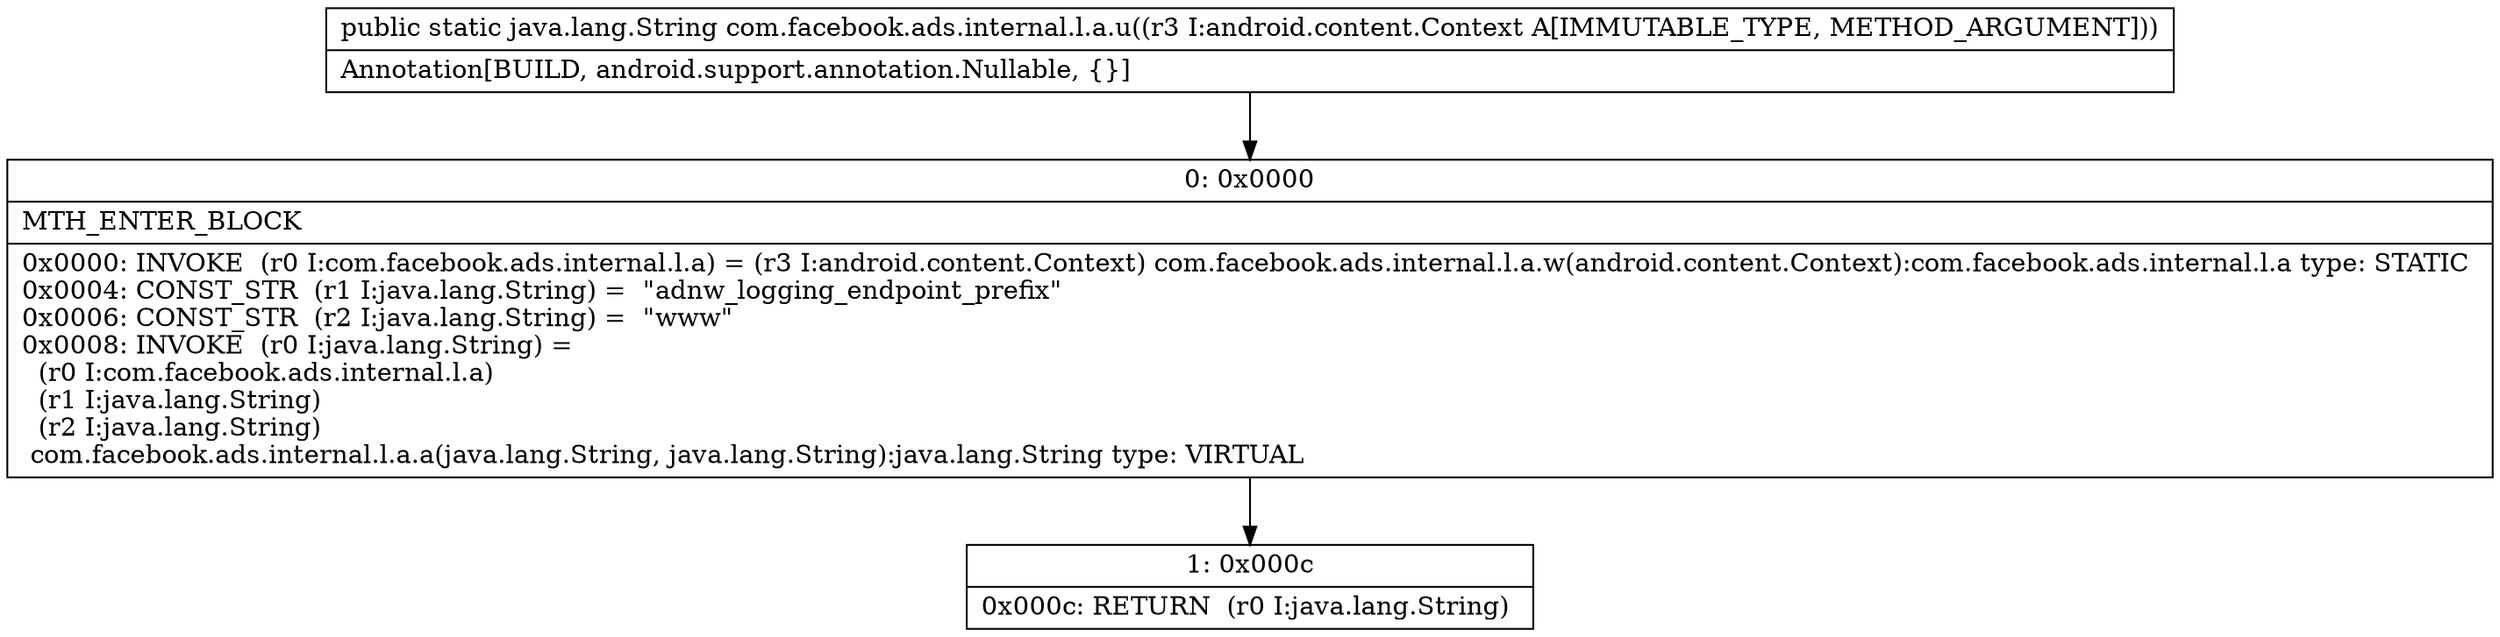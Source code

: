 digraph "CFG forcom.facebook.ads.internal.l.a.u(Landroid\/content\/Context;)Ljava\/lang\/String;" {
Node_0 [shape=record,label="{0\:\ 0x0000|MTH_ENTER_BLOCK\l|0x0000: INVOKE  (r0 I:com.facebook.ads.internal.l.a) = (r3 I:android.content.Context) com.facebook.ads.internal.l.a.w(android.content.Context):com.facebook.ads.internal.l.a type: STATIC \l0x0004: CONST_STR  (r1 I:java.lang.String) =  \"adnw_logging_endpoint_prefix\" \l0x0006: CONST_STR  (r2 I:java.lang.String) =  \"www\" \l0x0008: INVOKE  (r0 I:java.lang.String) = \l  (r0 I:com.facebook.ads.internal.l.a)\l  (r1 I:java.lang.String)\l  (r2 I:java.lang.String)\l com.facebook.ads.internal.l.a.a(java.lang.String, java.lang.String):java.lang.String type: VIRTUAL \l}"];
Node_1 [shape=record,label="{1\:\ 0x000c|0x000c: RETURN  (r0 I:java.lang.String) \l}"];
MethodNode[shape=record,label="{public static java.lang.String com.facebook.ads.internal.l.a.u((r3 I:android.content.Context A[IMMUTABLE_TYPE, METHOD_ARGUMENT]))  | Annotation[BUILD, android.support.annotation.Nullable, \{\}]\l}"];
MethodNode -> Node_0;
Node_0 -> Node_1;
}

